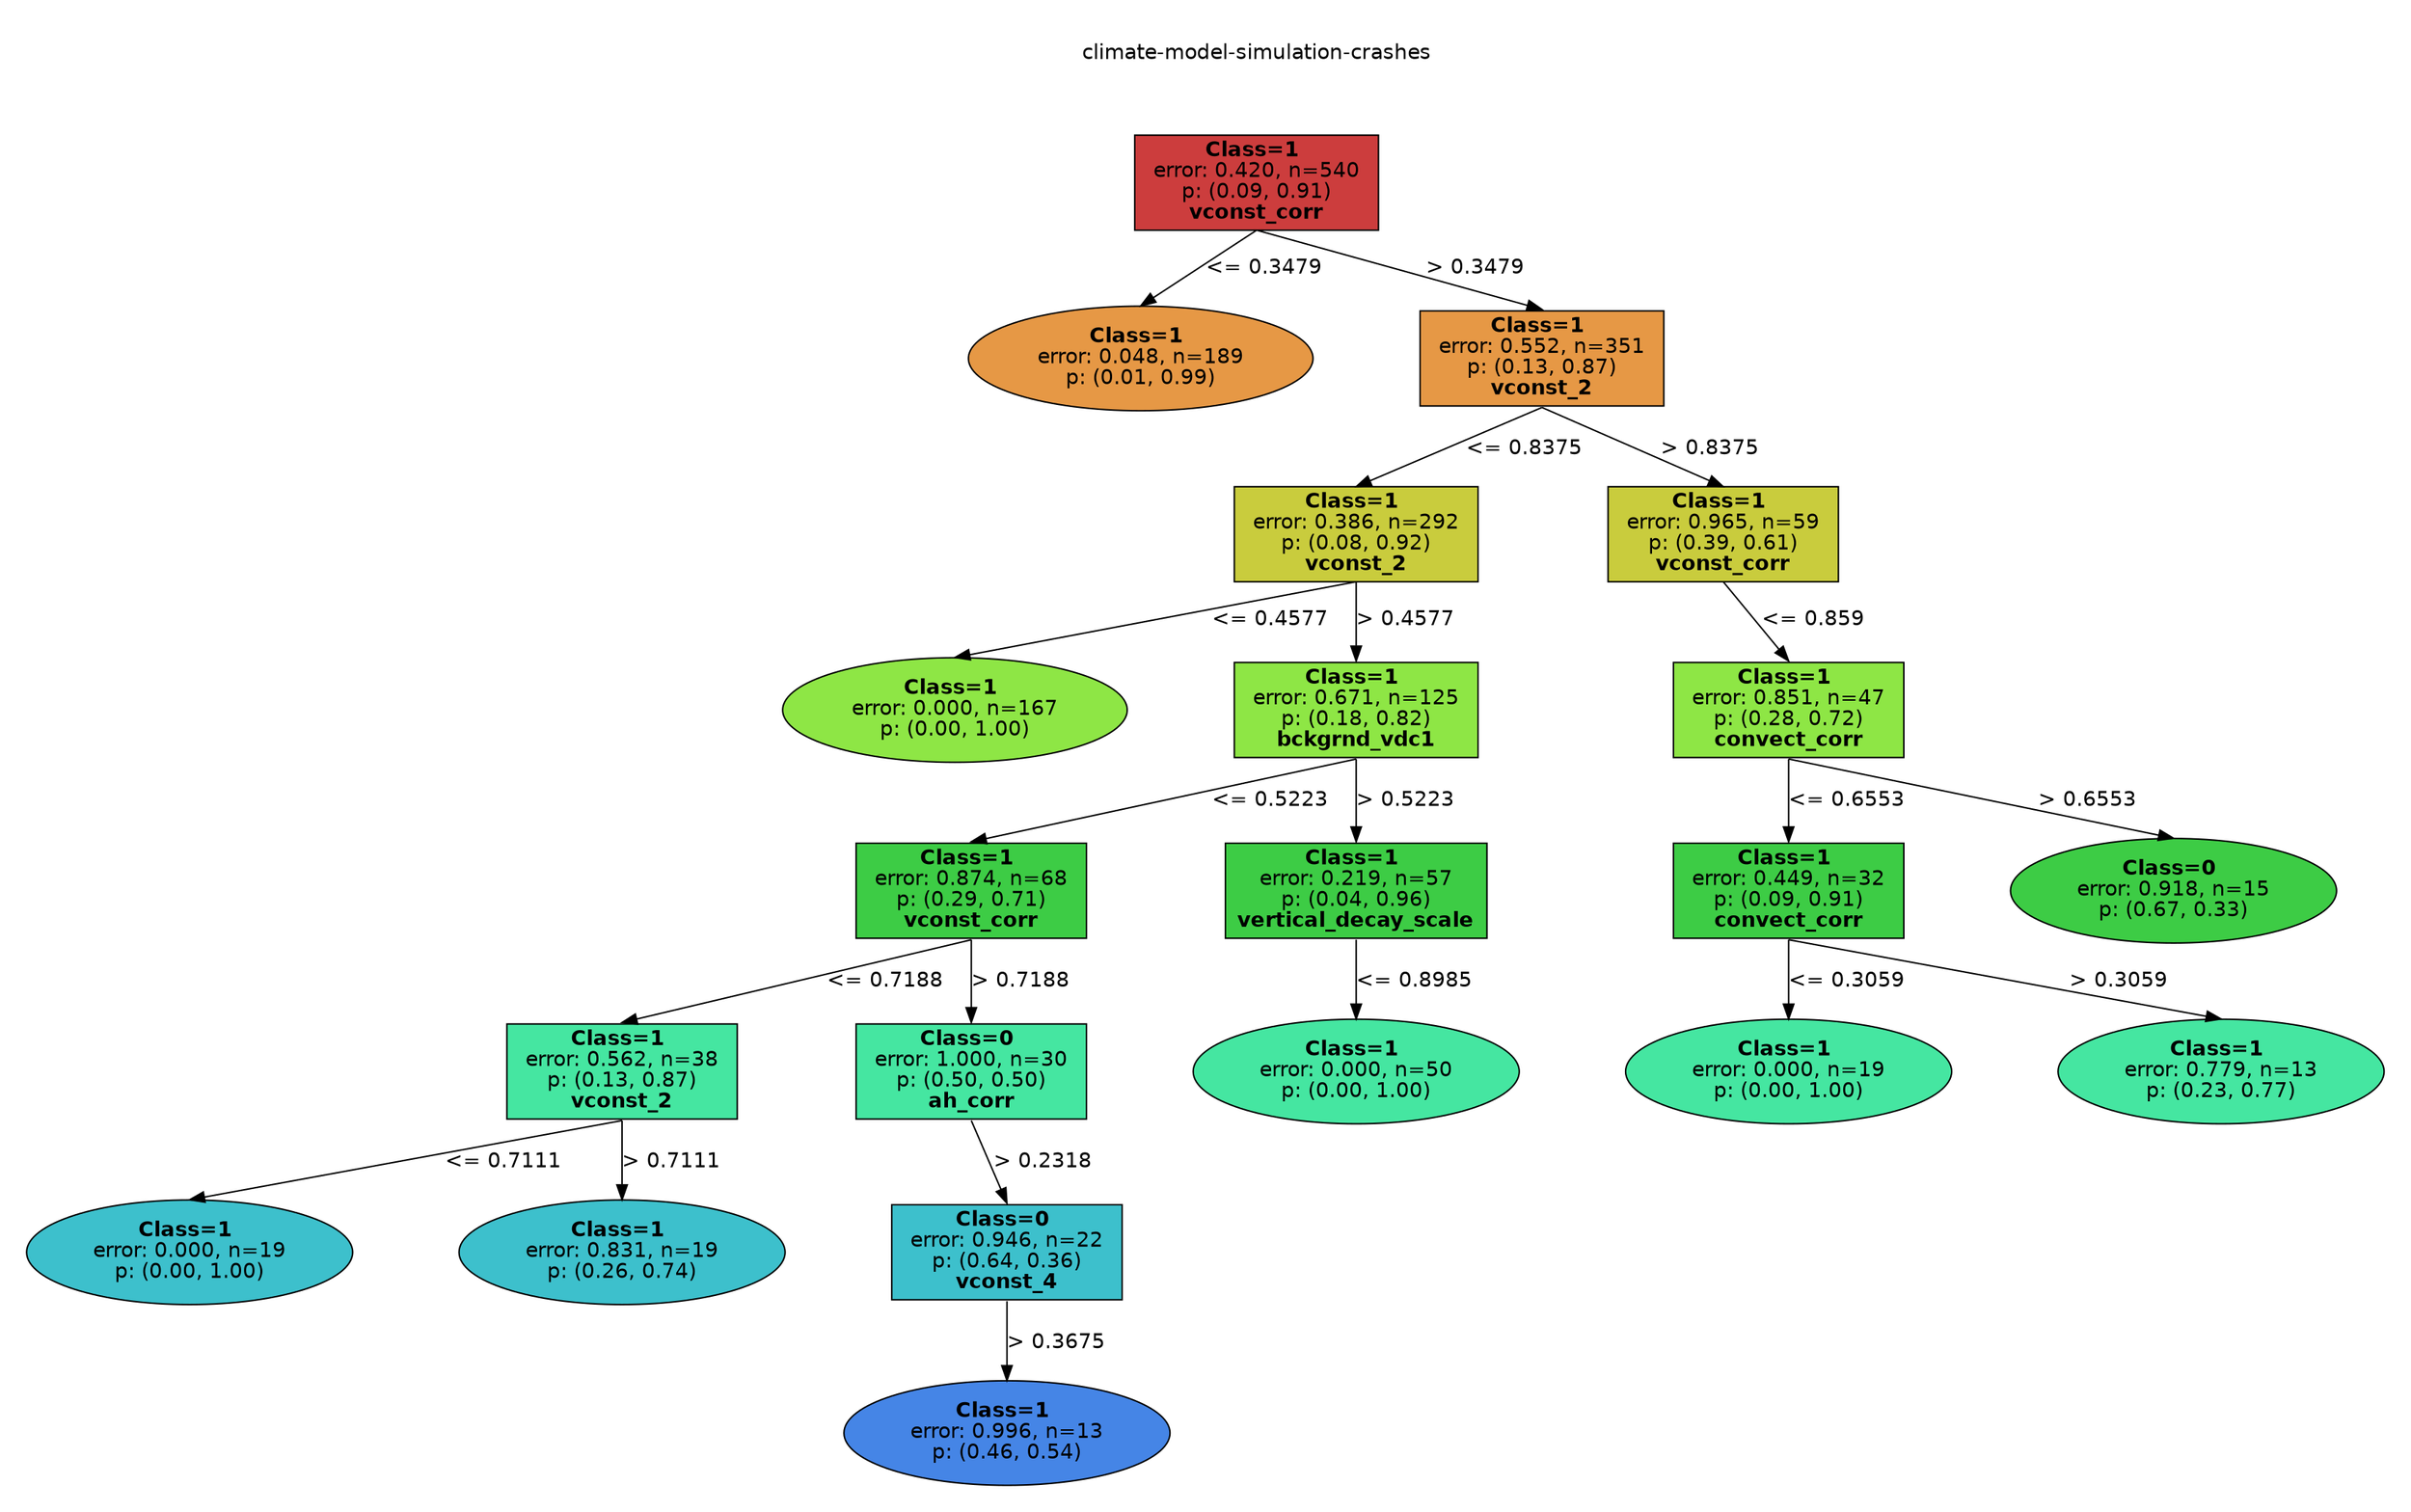 digraph Tree {
splines=false;
graph [pad=".25", ranksep="0.5", nodesep="1"];
node [shape=rect, style="filled", color="black", fontname="helvetica",fillcolor="white"] ;
edge [fontname="helvetica"] ;
0 [label="climate-model-simulation-crashes", shape=plaintext];
0:s -> 1:n [style=invis];   
1 [label=<<b> Class=1 </b> <br/> error: 0.420, n=540 <br/> p: (0.09, 0.91) <br/><b>vconst_corr</b>>, fillcolor="0.000 0.7 0.800", shape="rect"];
2 [label=<<b> Class=1 </b> <br/> error: 0.048, n=189 <br/> p: (0.01, 0.99) >, fillcolor="0.086 0.7 0.900", shape="oval"];
1:s -> 2:n [label="<= 0.3479"] ;
3 [label=<<b> Class=1 </b> <br/> error: 0.552, n=351 <br/> p: (0.13, 0.87) <br/><b>vconst_2</b>>, fillcolor="0.086 0.7 0.900", shape="rect"];
1:s -> 3:n [label="> 0.3479"] ;
4 [label=<<b> Class=1 </b> <br/> error: 0.386, n=292 <br/> p: (0.08, 0.92) <br/><b>vconst_2</b>>, fillcolor="0.171 0.7 0.800", shape="rect"];
3:s -> 4:n [label="<= 0.8375"] ;
5 [label=<<b> Class=1 </b> <br/> error: 0.000, n=167 <br/> p: (0.00, 1.00) >, fillcolor="0.257 0.7 0.900", shape="oval"];
4:s -> 5:n [label="<= 0.4577"] ;
6 [label=<<b> Class=1 </b> <br/> error: 0.671, n=125 <br/> p: (0.18, 0.82) <br/><b>bckgrnd_vdc1</b>>, fillcolor="0.257 0.7 0.900", shape="rect"];
4:s -> 6:n [label="> 0.4577"] ;
7 [label=<<b> Class=1 </b> <br/> error: 0.874, n=68 <br/> p: (0.29, 0.71) <br/><b>vconst_corr</b>>, fillcolor="0.343 0.7 0.800", shape="rect"];
6:s -> 7:n [label="<= 0.5223"] ;
8 [label=<<b> Class=1 </b> <br/> error: 0.562, n=38 <br/> p: (0.13, 0.87) <br/><b>vconst_2</b>>, fillcolor="0.429 0.7 0.900", shape="rect"];
7:s -> 8:n [label="<= 0.7188"] ;
9 [label=<<b> Class=1 </b> <br/> error: 0.000, n=19 <br/> p: (0.00, 1.00) >, fillcolor="0.514 0.7 0.800", shape="oval"];
8:s -> 9:n [label="<= 0.7111"] ;
10 [label=<<b> Class=1 </b> <br/> error: 0.831, n=19 <br/> p: (0.26, 0.74) >, fillcolor="0.514 0.7 0.800", shape="oval"];
8:s -> 10:n [label="> 0.7111"] ;
11 [label=<<b> Class=0 </b> <br/> error: 1.000, n=30 <br/> p: (0.50, 0.50) <br/><b>ah_corr</b>>, fillcolor="0.429 0.7 0.900", shape="rect"];
7:s -> 11:n [label="> 0.7188"] ;
12 [label=<<b> Class=0 </b> <br/> error: 0.946, n=22 <br/> p: (0.64, 0.36) <br/><b>vconst_4</b>>, fillcolor="0.514 0.7 0.800", shape="rect"];
11:s -> 12:n [label="> 0.2318"] ;
13 [label=<<b> Class=1 </b> <br/> error: 0.996, n=13 <br/> p: (0.46, 0.54) >, fillcolor="0.600 0.7 0.900", shape="oval"];
12:s -> 13:n [label="> 0.3675"] ;
14 [label=<<b> Class=1 </b> <br/> error: 0.219, n=57 <br/> p: (0.04, 0.96) <br/><b>vertical_decay_scale</b>>, fillcolor="0.343 0.7 0.800", shape="rect"];
6:s -> 14:n [label="> 0.5223"] ;
15 [label=<<b> Class=1 </b> <br/> error: 0.000, n=50 <br/> p: (0.00, 1.00) >, fillcolor="0.429 0.7 0.900", shape="oval"];
14:s -> 15:n [label="<= 0.8985"] ;
16 [label=<<b> Class=1 </b> <br/> error: 0.965, n=59 <br/> p: (0.39, 0.61) <br/><b>vconst_corr</b>>, fillcolor="0.171 0.7 0.800", shape="rect"];
3:s -> 16:n [label="> 0.8375"] ;
17 [label=<<b> Class=1 </b> <br/> error: 0.851, n=47 <br/> p: (0.28, 0.72) <br/><b>convect_corr</b>>, fillcolor="0.257 0.7 0.900", shape="rect"];
16:s -> 17:n [label="<= 0.859"] ;
18 [label=<<b> Class=1 </b> <br/> error: 0.449, n=32 <br/> p: (0.09, 0.91) <br/><b>convect_corr</b>>, fillcolor="0.343 0.7 0.800", shape="rect"];
17:s -> 18:n [label="<= 0.6553"] ;
19 [label=<<b> Class=1 </b> <br/> error: 0.000, n=19 <br/> p: (0.00, 1.00) >, fillcolor="0.429 0.7 0.900", shape="oval"];
18:s -> 19:n [label="<= 0.3059"] ;
20 [label=<<b> Class=1 </b> <br/> error: 0.779, n=13 <br/> p: (0.23, 0.77) >, fillcolor="0.429 0.7 0.900", shape="oval"];
18:s -> 20:n [label="> 0.3059"] ;
21 [label=<<b> Class=0 </b> <br/> error: 0.918, n=15 <br/> p: (0.67, 0.33) >, fillcolor="0.343 0.7 0.800", shape="oval"];
17:s -> 21:n [label="> 0.6553"] ;

}